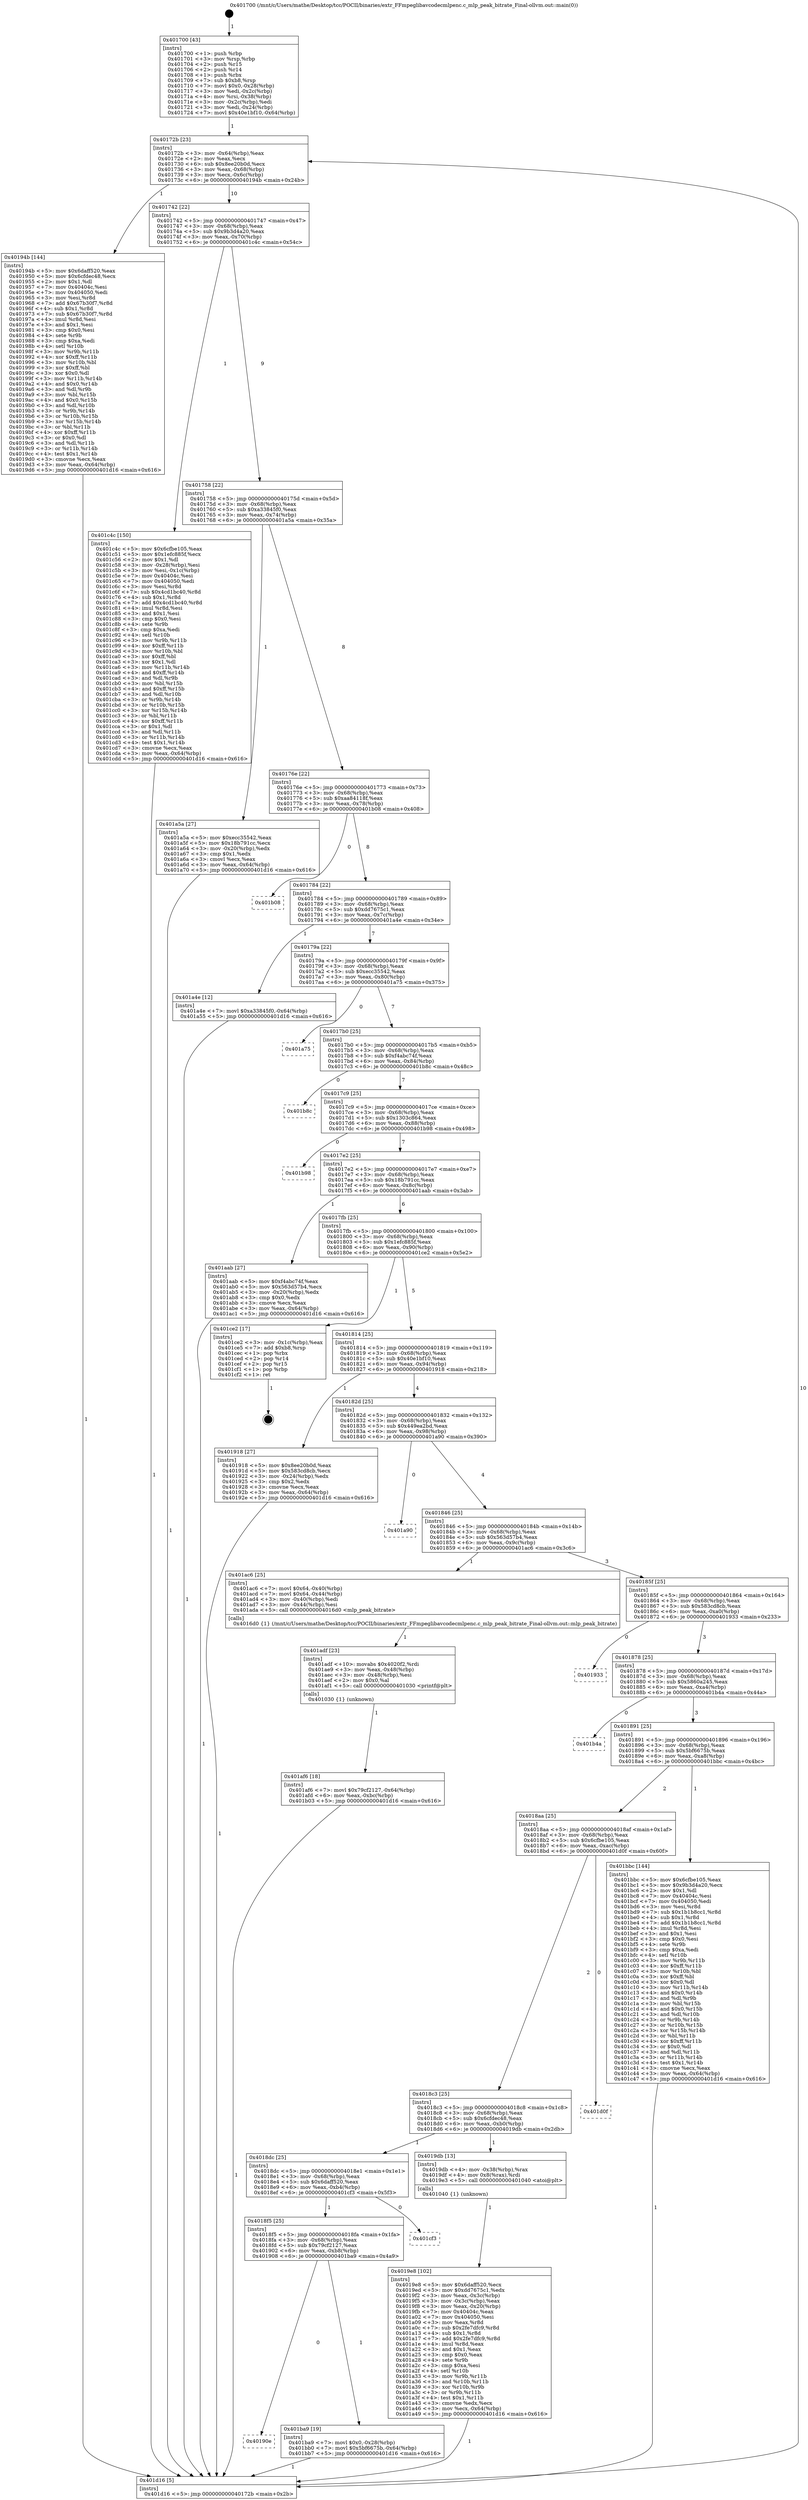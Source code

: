 digraph "0x401700" {
  label = "0x401700 (/mnt/c/Users/mathe/Desktop/tcc/POCII/binaries/extr_FFmpeglibavcodecmlpenc.c_mlp_peak_bitrate_Final-ollvm.out::main(0))"
  labelloc = "t"
  node[shape=record]

  Entry [label="",width=0.3,height=0.3,shape=circle,fillcolor=black,style=filled]
  "0x40172b" [label="{
     0x40172b [23]\l
     | [instrs]\l
     &nbsp;&nbsp;0x40172b \<+3\>: mov -0x64(%rbp),%eax\l
     &nbsp;&nbsp;0x40172e \<+2\>: mov %eax,%ecx\l
     &nbsp;&nbsp;0x401730 \<+6\>: sub $0x8ee20b0d,%ecx\l
     &nbsp;&nbsp;0x401736 \<+3\>: mov %eax,-0x68(%rbp)\l
     &nbsp;&nbsp;0x401739 \<+3\>: mov %ecx,-0x6c(%rbp)\l
     &nbsp;&nbsp;0x40173c \<+6\>: je 000000000040194b \<main+0x24b\>\l
  }"]
  "0x40194b" [label="{
     0x40194b [144]\l
     | [instrs]\l
     &nbsp;&nbsp;0x40194b \<+5\>: mov $0x6daff520,%eax\l
     &nbsp;&nbsp;0x401950 \<+5\>: mov $0x6cfdec48,%ecx\l
     &nbsp;&nbsp;0x401955 \<+2\>: mov $0x1,%dl\l
     &nbsp;&nbsp;0x401957 \<+7\>: mov 0x40404c,%esi\l
     &nbsp;&nbsp;0x40195e \<+7\>: mov 0x404050,%edi\l
     &nbsp;&nbsp;0x401965 \<+3\>: mov %esi,%r8d\l
     &nbsp;&nbsp;0x401968 \<+7\>: add $0x67b30f7,%r8d\l
     &nbsp;&nbsp;0x40196f \<+4\>: sub $0x1,%r8d\l
     &nbsp;&nbsp;0x401973 \<+7\>: sub $0x67b30f7,%r8d\l
     &nbsp;&nbsp;0x40197a \<+4\>: imul %r8d,%esi\l
     &nbsp;&nbsp;0x40197e \<+3\>: and $0x1,%esi\l
     &nbsp;&nbsp;0x401981 \<+3\>: cmp $0x0,%esi\l
     &nbsp;&nbsp;0x401984 \<+4\>: sete %r9b\l
     &nbsp;&nbsp;0x401988 \<+3\>: cmp $0xa,%edi\l
     &nbsp;&nbsp;0x40198b \<+4\>: setl %r10b\l
     &nbsp;&nbsp;0x40198f \<+3\>: mov %r9b,%r11b\l
     &nbsp;&nbsp;0x401992 \<+4\>: xor $0xff,%r11b\l
     &nbsp;&nbsp;0x401996 \<+3\>: mov %r10b,%bl\l
     &nbsp;&nbsp;0x401999 \<+3\>: xor $0xff,%bl\l
     &nbsp;&nbsp;0x40199c \<+3\>: xor $0x0,%dl\l
     &nbsp;&nbsp;0x40199f \<+3\>: mov %r11b,%r14b\l
     &nbsp;&nbsp;0x4019a2 \<+4\>: and $0x0,%r14b\l
     &nbsp;&nbsp;0x4019a6 \<+3\>: and %dl,%r9b\l
     &nbsp;&nbsp;0x4019a9 \<+3\>: mov %bl,%r15b\l
     &nbsp;&nbsp;0x4019ac \<+4\>: and $0x0,%r15b\l
     &nbsp;&nbsp;0x4019b0 \<+3\>: and %dl,%r10b\l
     &nbsp;&nbsp;0x4019b3 \<+3\>: or %r9b,%r14b\l
     &nbsp;&nbsp;0x4019b6 \<+3\>: or %r10b,%r15b\l
     &nbsp;&nbsp;0x4019b9 \<+3\>: xor %r15b,%r14b\l
     &nbsp;&nbsp;0x4019bc \<+3\>: or %bl,%r11b\l
     &nbsp;&nbsp;0x4019bf \<+4\>: xor $0xff,%r11b\l
     &nbsp;&nbsp;0x4019c3 \<+3\>: or $0x0,%dl\l
     &nbsp;&nbsp;0x4019c6 \<+3\>: and %dl,%r11b\l
     &nbsp;&nbsp;0x4019c9 \<+3\>: or %r11b,%r14b\l
     &nbsp;&nbsp;0x4019cc \<+4\>: test $0x1,%r14b\l
     &nbsp;&nbsp;0x4019d0 \<+3\>: cmovne %ecx,%eax\l
     &nbsp;&nbsp;0x4019d3 \<+3\>: mov %eax,-0x64(%rbp)\l
     &nbsp;&nbsp;0x4019d6 \<+5\>: jmp 0000000000401d16 \<main+0x616\>\l
  }"]
  "0x401742" [label="{
     0x401742 [22]\l
     | [instrs]\l
     &nbsp;&nbsp;0x401742 \<+5\>: jmp 0000000000401747 \<main+0x47\>\l
     &nbsp;&nbsp;0x401747 \<+3\>: mov -0x68(%rbp),%eax\l
     &nbsp;&nbsp;0x40174a \<+5\>: sub $0x9b3d4a20,%eax\l
     &nbsp;&nbsp;0x40174f \<+3\>: mov %eax,-0x70(%rbp)\l
     &nbsp;&nbsp;0x401752 \<+6\>: je 0000000000401c4c \<main+0x54c\>\l
  }"]
  Exit [label="",width=0.3,height=0.3,shape=circle,fillcolor=black,style=filled,peripheries=2]
  "0x401c4c" [label="{
     0x401c4c [150]\l
     | [instrs]\l
     &nbsp;&nbsp;0x401c4c \<+5\>: mov $0x6cfbe105,%eax\l
     &nbsp;&nbsp;0x401c51 \<+5\>: mov $0x1efc885f,%ecx\l
     &nbsp;&nbsp;0x401c56 \<+2\>: mov $0x1,%dl\l
     &nbsp;&nbsp;0x401c58 \<+3\>: mov -0x28(%rbp),%esi\l
     &nbsp;&nbsp;0x401c5b \<+3\>: mov %esi,-0x1c(%rbp)\l
     &nbsp;&nbsp;0x401c5e \<+7\>: mov 0x40404c,%esi\l
     &nbsp;&nbsp;0x401c65 \<+7\>: mov 0x404050,%edi\l
     &nbsp;&nbsp;0x401c6c \<+3\>: mov %esi,%r8d\l
     &nbsp;&nbsp;0x401c6f \<+7\>: sub $0x4cd1bc40,%r8d\l
     &nbsp;&nbsp;0x401c76 \<+4\>: sub $0x1,%r8d\l
     &nbsp;&nbsp;0x401c7a \<+7\>: add $0x4cd1bc40,%r8d\l
     &nbsp;&nbsp;0x401c81 \<+4\>: imul %r8d,%esi\l
     &nbsp;&nbsp;0x401c85 \<+3\>: and $0x1,%esi\l
     &nbsp;&nbsp;0x401c88 \<+3\>: cmp $0x0,%esi\l
     &nbsp;&nbsp;0x401c8b \<+4\>: sete %r9b\l
     &nbsp;&nbsp;0x401c8f \<+3\>: cmp $0xa,%edi\l
     &nbsp;&nbsp;0x401c92 \<+4\>: setl %r10b\l
     &nbsp;&nbsp;0x401c96 \<+3\>: mov %r9b,%r11b\l
     &nbsp;&nbsp;0x401c99 \<+4\>: xor $0xff,%r11b\l
     &nbsp;&nbsp;0x401c9d \<+3\>: mov %r10b,%bl\l
     &nbsp;&nbsp;0x401ca0 \<+3\>: xor $0xff,%bl\l
     &nbsp;&nbsp;0x401ca3 \<+3\>: xor $0x1,%dl\l
     &nbsp;&nbsp;0x401ca6 \<+3\>: mov %r11b,%r14b\l
     &nbsp;&nbsp;0x401ca9 \<+4\>: and $0xff,%r14b\l
     &nbsp;&nbsp;0x401cad \<+3\>: and %dl,%r9b\l
     &nbsp;&nbsp;0x401cb0 \<+3\>: mov %bl,%r15b\l
     &nbsp;&nbsp;0x401cb3 \<+4\>: and $0xff,%r15b\l
     &nbsp;&nbsp;0x401cb7 \<+3\>: and %dl,%r10b\l
     &nbsp;&nbsp;0x401cba \<+3\>: or %r9b,%r14b\l
     &nbsp;&nbsp;0x401cbd \<+3\>: or %r10b,%r15b\l
     &nbsp;&nbsp;0x401cc0 \<+3\>: xor %r15b,%r14b\l
     &nbsp;&nbsp;0x401cc3 \<+3\>: or %bl,%r11b\l
     &nbsp;&nbsp;0x401cc6 \<+4\>: xor $0xff,%r11b\l
     &nbsp;&nbsp;0x401cca \<+3\>: or $0x1,%dl\l
     &nbsp;&nbsp;0x401ccd \<+3\>: and %dl,%r11b\l
     &nbsp;&nbsp;0x401cd0 \<+3\>: or %r11b,%r14b\l
     &nbsp;&nbsp;0x401cd3 \<+4\>: test $0x1,%r14b\l
     &nbsp;&nbsp;0x401cd7 \<+3\>: cmovne %ecx,%eax\l
     &nbsp;&nbsp;0x401cda \<+3\>: mov %eax,-0x64(%rbp)\l
     &nbsp;&nbsp;0x401cdd \<+5\>: jmp 0000000000401d16 \<main+0x616\>\l
  }"]
  "0x401758" [label="{
     0x401758 [22]\l
     | [instrs]\l
     &nbsp;&nbsp;0x401758 \<+5\>: jmp 000000000040175d \<main+0x5d\>\l
     &nbsp;&nbsp;0x40175d \<+3\>: mov -0x68(%rbp),%eax\l
     &nbsp;&nbsp;0x401760 \<+5\>: sub $0xa33845f0,%eax\l
     &nbsp;&nbsp;0x401765 \<+3\>: mov %eax,-0x74(%rbp)\l
     &nbsp;&nbsp;0x401768 \<+6\>: je 0000000000401a5a \<main+0x35a\>\l
  }"]
  "0x40190e" [label="{
     0x40190e\l
  }", style=dashed]
  "0x401a5a" [label="{
     0x401a5a [27]\l
     | [instrs]\l
     &nbsp;&nbsp;0x401a5a \<+5\>: mov $0xecc35542,%eax\l
     &nbsp;&nbsp;0x401a5f \<+5\>: mov $0x18b791cc,%ecx\l
     &nbsp;&nbsp;0x401a64 \<+3\>: mov -0x20(%rbp),%edx\l
     &nbsp;&nbsp;0x401a67 \<+3\>: cmp $0x1,%edx\l
     &nbsp;&nbsp;0x401a6a \<+3\>: cmovl %ecx,%eax\l
     &nbsp;&nbsp;0x401a6d \<+3\>: mov %eax,-0x64(%rbp)\l
     &nbsp;&nbsp;0x401a70 \<+5\>: jmp 0000000000401d16 \<main+0x616\>\l
  }"]
  "0x40176e" [label="{
     0x40176e [22]\l
     | [instrs]\l
     &nbsp;&nbsp;0x40176e \<+5\>: jmp 0000000000401773 \<main+0x73\>\l
     &nbsp;&nbsp;0x401773 \<+3\>: mov -0x68(%rbp),%eax\l
     &nbsp;&nbsp;0x401776 \<+5\>: sub $0xaa84118f,%eax\l
     &nbsp;&nbsp;0x40177b \<+3\>: mov %eax,-0x78(%rbp)\l
     &nbsp;&nbsp;0x40177e \<+6\>: je 0000000000401b08 \<main+0x408\>\l
  }"]
  "0x401ba9" [label="{
     0x401ba9 [19]\l
     | [instrs]\l
     &nbsp;&nbsp;0x401ba9 \<+7\>: movl $0x0,-0x28(%rbp)\l
     &nbsp;&nbsp;0x401bb0 \<+7\>: movl $0x5bf6675b,-0x64(%rbp)\l
     &nbsp;&nbsp;0x401bb7 \<+5\>: jmp 0000000000401d16 \<main+0x616\>\l
  }"]
  "0x401b08" [label="{
     0x401b08\l
  }", style=dashed]
  "0x401784" [label="{
     0x401784 [22]\l
     | [instrs]\l
     &nbsp;&nbsp;0x401784 \<+5\>: jmp 0000000000401789 \<main+0x89\>\l
     &nbsp;&nbsp;0x401789 \<+3\>: mov -0x68(%rbp),%eax\l
     &nbsp;&nbsp;0x40178c \<+5\>: sub $0xdd7675c1,%eax\l
     &nbsp;&nbsp;0x401791 \<+3\>: mov %eax,-0x7c(%rbp)\l
     &nbsp;&nbsp;0x401794 \<+6\>: je 0000000000401a4e \<main+0x34e\>\l
  }"]
  "0x4018f5" [label="{
     0x4018f5 [25]\l
     | [instrs]\l
     &nbsp;&nbsp;0x4018f5 \<+5\>: jmp 00000000004018fa \<main+0x1fa\>\l
     &nbsp;&nbsp;0x4018fa \<+3\>: mov -0x68(%rbp),%eax\l
     &nbsp;&nbsp;0x4018fd \<+5\>: sub $0x79cf2127,%eax\l
     &nbsp;&nbsp;0x401902 \<+6\>: mov %eax,-0xb8(%rbp)\l
     &nbsp;&nbsp;0x401908 \<+6\>: je 0000000000401ba9 \<main+0x4a9\>\l
  }"]
  "0x401a4e" [label="{
     0x401a4e [12]\l
     | [instrs]\l
     &nbsp;&nbsp;0x401a4e \<+7\>: movl $0xa33845f0,-0x64(%rbp)\l
     &nbsp;&nbsp;0x401a55 \<+5\>: jmp 0000000000401d16 \<main+0x616\>\l
  }"]
  "0x40179a" [label="{
     0x40179a [22]\l
     | [instrs]\l
     &nbsp;&nbsp;0x40179a \<+5\>: jmp 000000000040179f \<main+0x9f\>\l
     &nbsp;&nbsp;0x40179f \<+3\>: mov -0x68(%rbp),%eax\l
     &nbsp;&nbsp;0x4017a2 \<+5\>: sub $0xecc35542,%eax\l
     &nbsp;&nbsp;0x4017a7 \<+3\>: mov %eax,-0x80(%rbp)\l
     &nbsp;&nbsp;0x4017aa \<+6\>: je 0000000000401a75 \<main+0x375\>\l
  }"]
  "0x401cf3" [label="{
     0x401cf3\l
  }", style=dashed]
  "0x401a75" [label="{
     0x401a75\l
  }", style=dashed]
  "0x4017b0" [label="{
     0x4017b0 [25]\l
     | [instrs]\l
     &nbsp;&nbsp;0x4017b0 \<+5\>: jmp 00000000004017b5 \<main+0xb5\>\l
     &nbsp;&nbsp;0x4017b5 \<+3\>: mov -0x68(%rbp),%eax\l
     &nbsp;&nbsp;0x4017b8 \<+5\>: sub $0xf4abc74f,%eax\l
     &nbsp;&nbsp;0x4017bd \<+6\>: mov %eax,-0x84(%rbp)\l
     &nbsp;&nbsp;0x4017c3 \<+6\>: je 0000000000401b8c \<main+0x48c\>\l
  }"]
  "0x401af6" [label="{
     0x401af6 [18]\l
     | [instrs]\l
     &nbsp;&nbsp;0x401af6 \<+7\>: movl $0x79cf2127,-0x64(%rbp)\l
     &nbsp;&nbsp;0x401afd \<+6\>: mov %eax,-0xbc(%rbp)\l
     &nbsp;&nbsp;0x401b03 \<+5\>: jmp 0000000000401d16 \<main+0x616\>\l
  }"]
  "0x401b8c" [label="{
     0x401b8c\l
  }", style=dashed]
  "0x4017c9" [label="{
     0x4017c9 [25]\l
     | [instrs]\l
     &nbsp;&nbsp;0x4017c9 \<+5\>: jmp 00000000004017ce \<main+0xce\>\l
     &nbsp;&nbsp;0x4017ce \<+3\>: mov -0x68(%rbp),%eax\l
     &nbsp;&nbsp;0x4017d1 \<+5\>: sub $0x1303c864,%eax\l
     &nbsp;&nbsp;0x4017d6 \<+6\>: mov %eax,-0x88(%rbp)\l
     &nbsp;&nbsp;0x4017dc \<+6\>: je 0000000000401b98 \<main+0x498\>\l
  }"]
  "0x401adf" [label="{
     0x401adf [23]\l
     | [instrs]\l
     &nbsp;&nbsp;0x401adf \<+10\>: movabs $0x4020f2,%rdi\l
     &nbsp;&nbsp;0x401ae9 \<+3\>: mov %eax,-0x48(%rbp)\l
     &nbsp;&nbsp;0x401aec \<+3\>: mov -0x48(%rbp),%esi\l
     &nbsp;&nbsp;0x401aef \<+2\>: mov $0x0,%al\l
     &nbsp;&nbsp;0x401af1 \<+5\>: call 0000000000401030 \<printf@plt\>\l
     | [calls]\l
     &nbsp;&nbsp;0x401030 \{1\} (unknown)\l
  }"]
  "0x401b98" [label="{
     0x401b98\l
  }", style=dashed]
  "0x4017e2" [label="{
     0x4017e2 [25]\l
     | [instrs]\l
     &nbsp;&nbsp;0x4017e2 \<+5\>: jmp 00000000004017e7 \<main+0xe7\>\l
     &nbsp;&nbsp;0x4017e7 \<+3\>: mov -0x68(%rbp),%eax\l
     &nbsp;&nbsp;0x4017ea \<+5\>: sub $0x18b791cc,%eax\l
     &nbsp;&nbsp;0x4017ef \<+6\>: mov %eax,-0x8c(%rbp)\l
     &nbsp;&nbsp;0x4017f5 \<+6\>: je 0000000000401aab \<main+0x3ab\>\l
  }"]
  "0x4019e8" [label="{
     0x4019e8 [102]\l
     | [instrs]\l
     &nbsp;&nbsp;0x4019e8 \<+5\>: mov $0x6daff520,%ecx\l
     &nbsp;&nbsp;0x4019ed \<+5\>: mov $0xdd7675c1,%edx\l
     &nbsp;&nbsp;0x4019f2 \<+3\>: mov %eax,-0x3c(%rbp)\l
     &nbsp;&nbsp;0x4019f5 \<+3\>: mov -0x3c(%rbp),%eax\l
     &nbsp;&nbsp;0x4019f8 \<+3\>: mov %eax,-0x20(%rbp)\l
     &nbsp;&nbsp;0x4019fb \<+7\>: mov 0x40404c,%eax\l
     &nbsp;&nbsp;0x401a02 \<+7\>: mov 0x404050,%esi\l
     &nbsp;&nbsp;0x401a09 \<+3\>: mov %eax,%r8d\l
     &nbsp;&nbsp;0x401a0c \<+7\>: sub $0x2fe7dfc9,%r8d\l
     &nbsp;&nbsp;0x401a13 \<+4\>: sub $0x1,%r8d\l
     &nbsp;&nbsp;0x401a17 \<+7\>: add $0x2fe7dfc9,%r8d\l
     &nbsp;&nbsp;0x401a1e \<+4\>: imul %r8d,%eax\l
     &nbsp;&nbsp;0x401a22 \<+3\>: and $0x1,%eax\l
     &nbsp;&nbsp;0x401a25 \<+3\>: cmp $0x0,%eax\l
     &nbsp;&nbsp;0x401a28 \<+4\>: sete %r9b\l
     &nbsp;&nbsp;0x401a2c \<+3\>: cmp $0xa,%esi\l
     &nbsp;&nbsp;0x401a2f \<+4\>: setl %r10b\l
     &nbsp;&nbsp;0x401a33 \<+3\>: mov %r9b,%r11b\l
     &nbsp;&nbsp;0x401a36 \<+3\>: and %r10b,%r11b\l
     &nbsp;&nbsp;0x401a39 \<+3\>: xor %r10b,%r9b\l
     &nbsp;&nbsp;0x401a3c \<+3\>: or %r9b,%r11b\l
     &nbsp;&nbsp;0x401a3f \<+4\>: test $0x1,%r11b\l
     &nbsp;&nbsp;0x401a43 \<+3\>: cmovne %edx,%ecx\l
     &nbsp;&nbsp;0x401a46 \<+3\>: mov %ecx,-0x64(%rbp)\l
     &nbsp;&nbsp;0x401a49 \<+5\>: jmp 0000000000401d16 \<main+0x616\>\l
  }"]
  "0x401aab" [label="{
     0x401aab [27]\l
     | [instrs]\l
     &nbsp;&nbsp;0x401aab \<+5\>: mov $0xf4abc74f,%eax\l
     &nbsp;&nbsp;0x401ab0 \<+5\>: mov $0x563d57b4,%ecx\l
     &nbsp;&nbsp;0x401ab5 \<+3\>: mov -0x20(%rbp),%edx\l
     &nbsp;&nbsp;0x401ab8 \<+3\>: cmp $0x0,%edx\l
     &nbsp;&nbsp;0x401abb \<+3\>: cmove %ecx,%eax\l
     &nbsp;&nbsp;0x401abe \<+3\>: mov %eax,-0x64(%rbp)\l
     &nbsp;&nbsp;0x401ac1 \<+5\>: jmp 0000000000401d16 \<main+0x616\>\l
  }"]
  "0x4017fb" [label="{
     0x4017fb [25]\l
     | [instrs]\l
     &nbsp;&nbsp;0x4017fb \<+5\>: jmp 0000000000401800 \<main+0x100\>\l
     &nbsp;&nbsp;0x401800 \<+3\>: mov -0x68(%rbp),%eax\l
     &nbsp;&nbsp;0x401803 \<+5\>: sub $0x1efc885f,%eax\l
     &nbsp;&nbsp;0x401808 \<+6\>: mov %eax,-0x90(%rbp)\l
     &nbsp;&nbsp;0x40180e \<+6\>: je 0000000000401ce2 \<main+0x5e2\>\l
  }"]
  "0x4018dc" [label="{
     0x4018dc [25]\l
     | [instrs]\l
     &nbsp;&nbsp;0x4018dc \<+5\>: jmp 00000000004018e1 \<main+0x1e1\>\l
     &nbsp;&nbsp;0x4018e1 \<+3\>: mov -0x68(%rbp),%eax\l
     &nbsp;&nbsp;0x4018e4 \<+5\>: sub $0x6daff520,%eax\l
     &nbsp;&nbsp;0x4018e9 \<+6\>: mov %eax,-0xb4(%rbp)\l
     &nbsp;&nbsp;0x4018ef \<+6\>: je 0000000000401cf3 \<main+0x5f3\>\l
  }"]
  "0x401ce2" [label="{
     0x401ce2 [17]\l
     | [instrs]\l
     &nbsp;&nbsp;0x401ce2 \<+3\>: mov -0x1c(%rbp),%eax\l
     &nbsp;&nbsp;0x401ce5 \<+7\>: add $0xb8,%rsp\l
     &nbsp;&nbsp;0x401cec \<+1\>: pop %rbx\l
     &nbsp;&nbsp;0x401ced \<+2\>: pop %r14\l
     &nbsp;&nbsp;0x401cef \<+2\>: pop %r15\l
     &nbsp;&nbsp;0x401cf1 \<+1\>: pop %rbp\l
     &nbsp;&nbsp;0x401cf2 \<+1\>: ret\l
  }"]
  "0x401814" [label="{
     0x401814 [25]\l
     | [instrs]\l
     &nbsp;&nbsp;0x401814 \<+5\>: jmp 0000000000401819 \<main+0x119\>\l
     &nbsp;&nbsp;0x401819 \<+3\>: mov -0x68(%rbp),%eax\l
     &nbsp;&nbsp;0x40181c \<+5\>: sub $0x40e1bf10,%eax\l
     &nbsp;&nbsp;0x401821 \<+6\>: mov %eax,-0x94(%rbp)\l
     &nbsp;&nbsp;0x401827 \<+6\>: je 0000000000401918 \<main+0x218\>\l
  }"]
  "0x4019db" [label="{
     0x4019db [13]\l
     | [instrs]\l
     &nbsp;&nbsp;0x4019db \<+4\>: mov -0x38(%rbp),%rax\l
     &nbsp;&nbsp;0x4019df \<+4\>: mov 0x8(%rax),%rdi\l
     &nbsp;&nbsp;0x4019e3 \<+5\>: call 0000000000401040 \<atoi@plt\>\l
     | [calls]\l
     &nbsp;&nbsp;0x401040 \{1\} (unknown)\l
  }"]
  "0x401918" [label="{
     0x401918 [27]\l
     | [instrs]\l
     &nbsp;&nbsp;0x401918 \<+5\>: mov $0x8ee20b0d,%eax\l
     &nbsp;&nbsp;0x40191d \<+5\>: mov $0x583cd8cb,%ecx\l
     &nbsp;&nbsp;0x401922 \<+3\>: mov -0x24(%rbp),%edx\l
     &nbsp;&nbsp;0x401925 \<+3\>: cmp $0x2,%edx\l
     &nbsp;&nbsp;0x401928 \<+3\>: cmovne %ecx,%eax\l
     &nbsp;&nbsp;0x40192b \<+3\>: mov %eax,-0x64(%rbp)\l
     &nbsp;&nbsp;0x40192e \<+5\>: jmp 0000000000401d16 \<main+0x616\>\l
  }"]
  "0x40182d" [label="{
     0x40182d [25]\l
     | [instrs]\l
     &nbsp;&nbsp;0x40182d \<+5\>: jmp 0000000000401832 \<main+0x132\>\l
     &nbsp;&nbsp;0x401832 \<+3\>: mov -0x68(%rbp),%eax\l
     &nbsp;&nbsp;0x401835 \<+5\>: sub $0x449ea2bd,%eax\l
     &nbsp;&nbsp;0x40183a \<+6\>: mov %eax,-0x98(%rbp)\l
     &nbsp;&nbsp;0x401840 \<+6\>: je 0000000000401a90 \<main+0x390\>\l
  }"]
  "0x401d16" [label="{
     0x401d16 [5]\l
     | [instrs]\l
     &nbsp;&nbsp;0x401d16 \<+5\>: jmp 000000000040172b \<main+0x2b\>\l
  }"]
  "0x401700" [label="{
     0x401700 [43]\l
     | [instrs]\l
     &nbsp;&nbsp;0x401700 \<+1\>: push %rbp\l
     &nbsp;&nbsp;0x401701 \<+3\>: mov %rsp,%rbp\l
     &nbsp;&nbsp;0x401704 \<+2\>: push %r15\l
     &nbsp;&nbsp;0x401706 \<+2\>: push %r14\l
     &nbsp;&nbsp;0x401708 \<+1\>: push %rbx\l
     &nbsp;&nbsp;0x401709 \<+7\>: sub $0xb8,%rsp\l
     &nbsp;&nbsp;0x401710 \<+7\>: movl $0x0,-0x28(%rbp)\l
     &nbsp;&nbsp;0x401717 \<+3\>: mov %edi,-0x2c(%rbp)\l
     &nbsp;&nbsp;0x40171a \<+4\>: mov %rsi,-0x38(%rbp)\l
     &nbsp;&nbsp;0x40171e \<+3\>: mov -0x2c(%rbp),%edi\l
     &nbsp;&nbsp;0x401721 \<+3\>: mov %edi,-0x24(%rbp)\l
     &nbsp;&nbsp;0x401724 \<+7\>: movl $0x40e1bf10,-0x64(%rbp)\l
  }"]
  "0x4018c3" [label="{
     0x4018c3 [25]\l
     | [instrs]\l
     &nbsp;&nbsp;0x4018c3 \<+5\>: jmp 00000000004018c8 \<main+0x1c8\>\l
     &nbsp;&nbsp;0x4018c8 \<+3\>: mov -0x68(%rbp),%eax\l
     &nbsp;&nbsp;0x4018cb \<+5\>: sub $0x6cfdec48,%eax\l
     &nbsp;&nbsp;0x4018d0 \<+6\>: mov %eax,-0xb0(%rbp)\l
     &nbsp;&nbsp;0x4018d6 \<+6\>: je 00000000004019db \<main+0x2db\>\l
  }"]
  "0x401a90" [label="{
     0x401a90\l
  }", style=dashed]
  "0x401846" [label="{
     0x401846 [25]\l
     | [instrs]\l
     &nbsp;&nbsp;0x401846 \<+5\>: jmp 000000000040184b \<main+0x14b\>\l
     &nbsp;&nbsp;0x40184b \<+3\>: mov -0x68(%rbp),%eax\l
     &nbsp;&nbsp;0x40184e \<+5\>: sub $0x563d57b4,%eax\l
     &nbsp;&nbsp;0x401853 \<+6\>: mov %eax,-0x9c(%rbp)\l
     &nbsp;&nbsp;0x401859 \<+6\>: je 0000000000401ac6 \<main+0x3c6\>\l
  }"]
  "0x401d0f" [label="{
     0x401d0f\l
  }", style=dashed]
  "0x401ac6" [label="{
     0x401ac6 [25]\l
     | [instrs]\l
     &nbsp;&nbsp;0x401ac6 \<+7\>: movl $0x64,-0x40(%rbp)\l
     &nbsp;&nbsp;0x401acd \<+7\>: movl $0x64,-0x44(%rbp)\l
     &nbsp;&nbsp;0x401ad4 \<+3\>: mov -0x40(%rbp),%edi\l
     &nbsp;&nbsp;0x401ad7 \<+3\>: mov -0x44(%rbp),%esi\l
     &nbsp;&nbsp;0x401ada \<+5\>: call 00000000004016d0 \<mlp_peak_bitrate\>\l
     | [calls]\l
     &nbsp;&nbsp;0x4016d0 \{1\} (/mnt/c/Users/mathe/Desktop/tcc/POCII/binaries/extr_FFmpeglibavcodecmlpenc.c_mlp_peak_bitrate_Final-ollvm.out::mlp_peak_bitrate)\l
  }"]
  "0x40185f" [label="{
     0x40185f [25]\l
     | [instrs]\l
     &nbsp;&nbsp;0x40185f \<+5\>: jmp 0000000000401864 \<main+0x164\>\l
     &nbsp;&nbsp;0x401864 \<+3\>: mov -0x68(%rbp),%eax\l
     &nbsp;&nbsp;0x401867 \<+5\>: sub $0x583cd8cb,%eax\l
     &nbsp;&nbsp;0x40186c \<+6\>: mov %eax,-0xa0(%rbp)\l
     &nbsp;&nbsp;0x401872 \<+6\>: je 0000000000401933 \<main+0x233\>\l
  }"]
  "0x4018aa" [label="{
     0x4018aa [25]\l
     | [instrs]\l
     &nbsp;&nbsp;0x4018aa \<+5\>: jmp 00000000004018af \<main+0x1af\>\l
     &nbsp;&nbsp;0x4018af \<+3\>: mov -0x68(%rbp),%eax\l
     &nbsp;&nbsp;0x4018b2 \<+5\>: sub $0x6cfbe105,%eax\l
     &nbsp;&nbsp;0x4018b7 \<+6\>: mov %eax,-0xac(%rbp)\l
     &nbsp;&nbsp;0x4018bd \<+6\>: je 0000000000401d0f \<main+0x60f\>\l
  }"]
  "0x401933" [label="{
     0x401933\l
  }", style=dashed]
  "0x401878" [label="{
     0x401878 [25]\l
     | [instrs]\l
     &nbsp;&nbsp;0x401878 \<+5\>: jmp 000000000040187d \<main+0x17d\>\l
     &nbsp;&nbsp;0x40187d \<+3\>: mov -0x68(%rbp),%eax\l
     &nbsp;&nbsp;0x401880 \<+5\>: sub $0x5860a245,%eax\l
     &nbsp;&nbsp;0x401885 \<+6\>: mov %eax,-0xa4(%rbp)\l
     &nbsp;&nbsp;0x40188b \<+6\>: je 0000000000401b4a \<main+0x44a\>\l
  }"]
  "0x401bbc" [label="{
     0x401bbc [144]\l
     | [instrs]\l
     &nbsp;&nbsp;0x401bbc \<+5\>: mov $0x6cfbe105,%eax\l
     &nbsp;&nbsp;0x401bc1 \<+5\>: mov $0x9b3d4a20,%ecx\l
     &nbsp;&nbsp;0x401bc6 \<+2\>: mov $0x1,%dl\l
     &nbsp;&nbsp;0x401bc8 \<+7\>: mov 0x40404c,%esi\l
     &nbsp;&nbsp;0x401bcf \<+7\>: mov 0x404050,%edi\l
     &nbsp;&nbsp;0x401bd6 \<+3\>: mov %esi,%r8d\l
     &nbsp;&nbsp;0x401bd9 \<+7\>: sub $0x1b1b8cc1,%r8d\l
     &nbsp;&nbsp;0x401be0 \<+4\>: sub $0x1,%r8d\l
     &nbsp;&nbsp;0x401be4 \<+7\>: add $0x1b1b8cc1,%r8d\l
     &nbsp;&nbsp;0x401beb \<+4\>: imul %r8d,%esi\l
     &nbsp;&nbsp;0x401bef \<+3\>: and $0x1,%esi\l
     &nbsp;&nbsp;0x401bf2 \<+3\>: cmp $0x0,%esi\l
     &nbsp;&nbsp;0x401bf5 \<+4\>: sete %r9b\l
     &nbsp;&nbsp;0x401bf9 \<+3\>: cmp $0xa,%edi\l
     &nbsp;&nbsp;0x401bfc \<+4\>: setl %r10b\l
     &nbsp;&nbsp;0x401c00 \<+3\>: mov %r9b,%r11b\l
     &nbsp;&nbsp;0x401c03 \<+4\>: xor $0xff,%r11b\l
     &nbsp;&nbsp;0x401c07 \<+3\>: mov %r10b,%bl\l
     &nbsp;&nbsp;0x401c0a \<+3\>: xor $0xff,%bl\l
     &nbsp;&nbsp;0x401c0d \<+3\>: xor $0x0,%dl\l
     &nbsp;&nbsp;0x401c10 \<+3\>: mov %r11b,%r14b\l
     &nbsp;&nbsp;0x401c13 \<+4\>: and $0x0,%r14b\l
     &nbsp;&nbsp;0x401c17 \<+3\>: and %dl,%r9b\l
     &nbsp;&nbsp;0x401c1a \<+3\>: mov %bl,%r15b\l
     &nbsp;&nbsp;0x401c1d \<+4\>: and $0x0,%r15b\l
     &nbsp;&nbsp;0x401c21 \<+3\>: and %dl,%r10b\l
     &nbsp;&nbsp;0x401c24 \<+3\>: or %r9b,%r14b\l
     &nbsp;&nbsp;0x401c27 \<+3\>: or %r10b,%r15b\l
     &nbsp;&nbsp;0x401c2a \<+3\>: xor %r15b,%r14b\l
     &nbsp;&nbsp;0x401c2d \<+3\>: or %bl,%r11b\l
     &nbsp;&nbsp;0x401c30 \<+4\>: xor $0xff,%r11b\l
     &nbsp;&nbsp;0x401c34 \<+3\>: or $0x0,%dl\l
     &nbsp;&nbsp;0x401c37 \<+3\>: and %dl,%r11b\l
     &nbsp;&nbsp;0x401c3a \<+3\>: or %r11b,%r14b\l
     &nbsp;&nbsp;0x401c3d \<+4\>: test $0x1,%r14b\l
     &nbsp;&nbsp;0x401c41 \<+3\>: cmovne %ecx,%eax\l
     &nbsp;&nbsp;0x401c44 \<+3\>: mov %eax,-0x64(%rbp)\l
     &nbsp;&nbsp;0x401c47 \<+5\>: jmp 0000000000401d16 \<main+0x616\>\l
  }"]
  "0x401b4a" [label="{
     0x401b4a\l
  }", style=dashed]
  "0x401891" [label="{
     0x401891 [25]\l
     | [instrs]\l
     &nbsp;&nbsp;0x401891 \<+5\>: jmp 0000000000401896 \<main+0x196\>\l
     &nbsp;&nbsp;0x401896 \<+3\>: mov -0x68(%rbp),%eax\l
     &nbsp;&nbsp;0x401899 \<+5\>: sub $0x5bf6675b,%eax\l
     &nbsp;&nbsp;0x40189e \<+6\>: mov %eax,-0xa8(%rbp)\l
     &nbsp;&nbsp;0x4018a4 \<+6\>: je 0000000000401bbc \<main+0x4bc\>\l
  }"]
  Entry -> "0x401700" [label=" 1"]
  "0x40172b" -> "0x40194b" [label=" 1"]
  "0x40172b" -> "0x401742" [label=" 10"]
  "0x401ce2" -> Exit [label=" 1"]
  "0x401742" -> "0x401c4c" [label=" 1"]
  "0x401742" -> "0x401758" [label=" 9"]
  "0x401c4c" -> "0x401d16" [label=" 1"]
  "0x401758" -> "0x401a5a" [label=" 1"]
  "0x401758" -> "0x40176e" [label=" 8"]
  "0x401bbc" -> "0x401d16" [label=" 1"]
  "0x40176e" -> "0x401b08" [label=" 0"]
  "0x40176e" -> "0x401784" [label=" 8"]
  "0x401ba9" -> "0x401d16" [label=" 1"]
  "0x401784" -> "0x401a4e" [label=" 1"]
  "0x401784" -> "0x40179a" [label=" 7"]
  "0x4018f5" -> "0x401ba9" [label=" 1"]
  "0x40179a" -> "0x401a75" [label=" 0"]
  "0x40179a" -> "0x4017b0" [label=" 7"]
  "0x4018f5" -> "0x40190e" [label=" 0"]
  "0x4017b0" -> "0x401b8c" [label=" 0"]
  "0x4017b0" -> "0x4017c9" [label=" 7"]
  "0x4018dc" -> "0x401cf3" [label=" 0"]
  "0x4017c9" -> "0x401b98" [label=" 0"]
  "0x4017c9" -> "0x4017e2" [label=" 7"]
  "0x4018dc" -> "0x4018f5" [label=" 1"]
  "0x4017e2" -> "0x401aab" [label=" 1"]
  "0x4017e2" -> "0x4017fb" [label=" 6"]
  "0x401af6" -> "0x401d16" [label=" 1"]
  "0x4017fb" -> "0x401ce2" [label=" 1"]
  "0x4017fb" -> "0x401814" [label=" 5"]
  "0x401adf" -> "0x401af6" [label=" 1"]
  "0x401814" -> "0x401918" [label=" 1"]
  "0x401814" -> "0x40182d" [label=" 4"]
  "0x401918" -> "0x401d16" [label=" 1"]
  "0x401700" -> "0x40172b" [label=" 1"]
  "0x401d16" -> "0x40172b" [label=" 10"]
  "0x40194b" -> "0x401d16" [label=" 1"]
  "0x401ac6" -> "0x401adf" [label=" 1"]
  "0x40182d" -> "0x401a90" [label=" 0"]
  "0x40182d" -> "0x401846" [label=" 4"]
  "0x401a5a" -> "0x401d16" [label=" 1"]
  "0x401846" -> "0x401ac6" [label=" 1"]
  "0x401846" -> "0x40185f" [label=" 3"]
  "0x401a4e" -> "0x401d16" [label=" 1"]
  "0x40185f" -> "0x401933" [label=" 0"]
  "0x40185f" -> "0x401878" [label=" 3"]
  "0x4019db" -> "0x4019e8" [label=" 1"]
  "0x401878" -> "0x401b4a" [label=" 0"]
  "0x401878" -> "0x401891" [label=" 3"]
  "0x4018c3" -> "0x4018dc" [label=" 1"]
  "0x401891" -> "0x401bbc" [label=" 1"]
  "0x401891" -> "0x4018aa" [label=" 2"]
  "0x4019e8" -> "0x401d16" [label=" 1"]
  "0x4018aa" -> "0x401d0f" [label=" 0"]
  "0x4018aa" -> "0x4018c3" [label=" 2"]
  "0x401aab" -> "0x401d16" [label=" 1"]
  "0x4018c3" -> "0x4019db" [label=" 1"]
}
